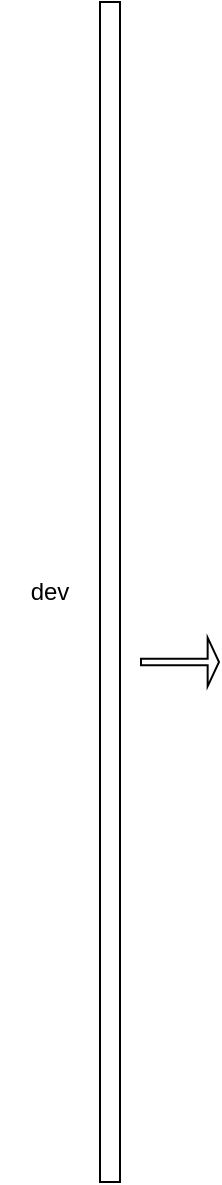 <mxfile version="25.0.3">
  <diagram name="第 1 页" id="zGUjybOHjXsECZjbAu67">
    <mxGraphModel dx="1388" dy="691" grid="1" gridSize="10" guides="1" tooltips="1" connect="1" arrows="1" fold="1" page="1" pageScale="1" pageWidth="827" pageHeight="1169" math="0" shadow="0">
      <root>
        <mxCell id="0" />
        <mxCell id="1" parent="0" />
        <mxCell id="fipRC0NaJgUNX1WB6Vy9-1" value="" style="rounded=0;whiteSpace=wrap;html=1;" vertex="1" parent="1">
          <mxGeometry x="50" y="30" width="10" height="590" as="geometry" />
        </mxCell>
        <mxCell id="fipRC0NaJgUNX1WB6Vy9-2" value="dev" style="text;html=1;align=center;verticalAlign=middle;whiteSpace=wrap;rounded=0;" vertex="1" parent="1">
          <mxGeometry y="310" width="50" height="30" as="geometry" />
        </mxCell>
        <mxCell id="fipRC0NaJgUNX1WB6Vy9-3" value="" style="shape=flexArrow;endArrow=classic;html=1;rounded=0;width=3.333;endSize=1.558;" edge="1" parent="1">
          <mxGeometry width="50" height="50" relative="1" as="geometry">
            <mxPoint x="70" y="360" as="sourcePoint" />
            <mxPoint x="110" y="360" as="targetPoint" />
          </mxGeometry>
        </mxCell>
      </root>
    </mxGraphModel>
  </diagram>
</mxfile>
